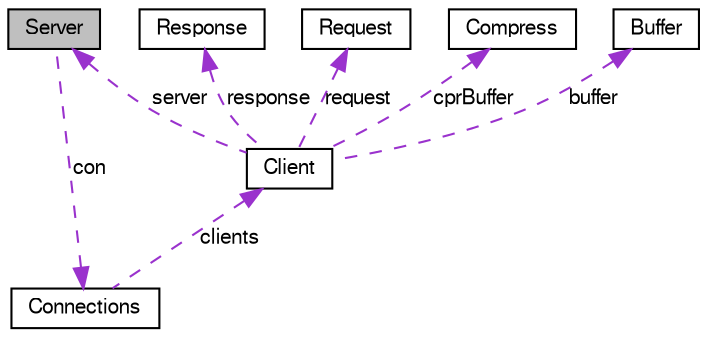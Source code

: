 digraph G
{
  bgcolor="transparent";
  edge [fontname="FreeSans",fontsize="10",labelfontname="FreeSans",labelfontsize="10"];
  node [fontname="FreeSans",fontsize="10",shape=record];
  Node1 [label="Server",height=0.2,width=0.4,color="black", fillcolor="grey75", style="filled" fontcolor="black"];
  Node2 -> Node1 [dir=back,color="darkorchid3",fontsize="10",style="dashed",label="con",fontname="FreeSans"];
  Node2 [label="Connections",height=0.2,width=0.4,color="black",URL="$structConnections.html"];
  Node3 -> Node2 [dir=back,color="darkorchid3",fontsize="10",style="dashed",label="clients",fontname="FreeSans"];
  Node3 [label="Client",height=0.2,width=0.4,color="black",URL="$structClient.html"];
  Node1 -> Node3 [dir=back,color="darkorchid3",fontsize="10",style="dashed",label="server",fontname="FreeSans"];
  Node4 -> Node3 [dir=back,color="darkorchid3",fontsize="10",style="dashed",label="response",fontname="FreeSans"];
  Node4 [label="Response",height=0.2,width=0.4,color="black",URL="$structResponse.html"];
  Node5 -> Node3 [dir=back,color="darkorchid3",fontsize="10",style="dashed",label="request",fontname="FreeSans"];
  Node5 [label="Request",height=0.2,width=0.4,color="black",URL="$structRequest.html"];
  Node6 -> Node3 [dir=back,color="darkorchid3",fontsize="10",style="dashed",label="cprBuffer",fontname="FreeSans"];
  Node6 [label="Compress",height=0.2,width=0.4,color="black",URL="$structCompress.html"];
  Node7 -> Node3 [dir=back,color="darkorchid3",fontsize="10",style="dashed",label="buffer",fontname="FreeSans"];
  Node7 [label="Buffer",height=0.2,width=0.4,color="black",URL="$structBuffer.html"];
}
